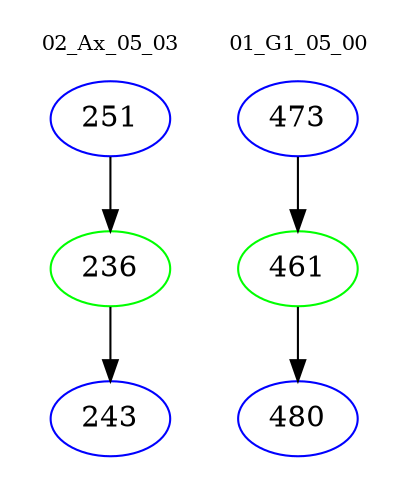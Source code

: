 digraph{
subgraph cluster_0 {
color = white
label = "02_Ax_05_03";
fontsize=10;
T0_251 [label="251", color="blue"]
T0_251 -> T0_236 [color="black"]
T0_236 [label="236", color="green"]
T0_236 -> T0_243 [color="black"]
T0_243 [label="243", color="blue"]
}
subgraph cluster_1 {
color = white
label = "01_G1_05_00";
fontsize=10;
T1_473 [label="473", color="blue"]
T1_473 -> T1_461 [color="black"]
T1_461 [label="461", color="green"]
T1_461 -> T1_480 [color="black"]
T1_480 [label="480", color="blue"]
}
}
